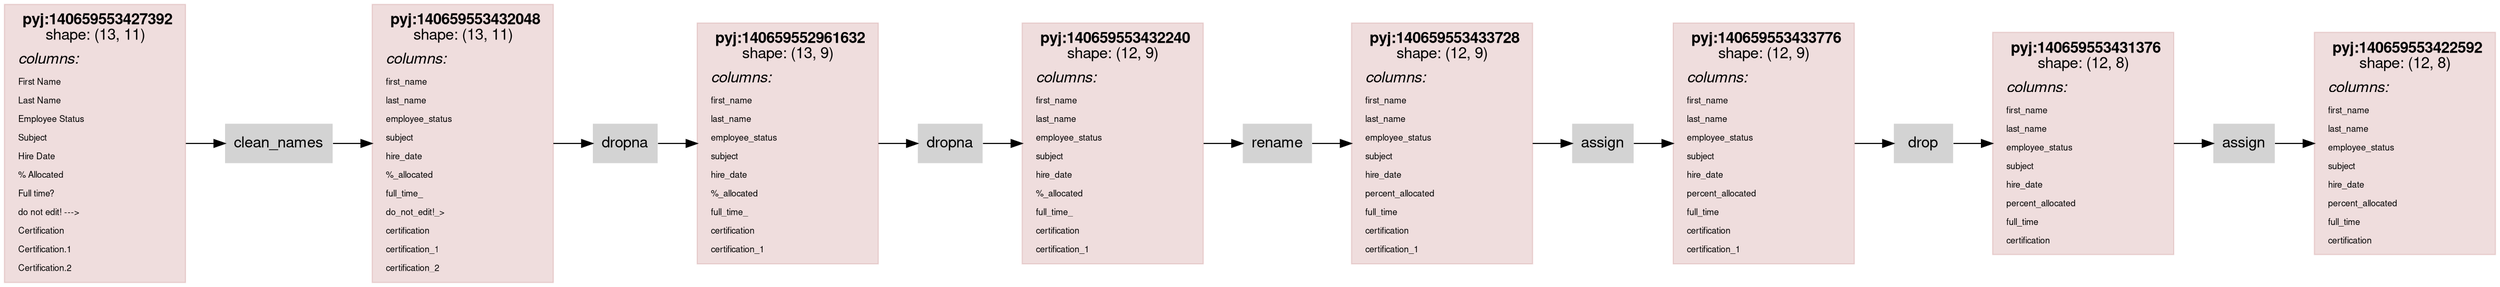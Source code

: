 
    digraph G {
    rankdir = "LR"
    fontname="Helvetica,Arial,sans-serif"
    node [ 
      style=filled
      shape=rect
      pencolor="#00000044" // frames color
      fontname="Helvetica,Arial,sans-serif"
      shape=plaintext
    ]
    edge [fontname="Helvetica,Arial,sans-serif"]    
    
node0_0 [ 
                color="#88000022"
                shape = rect
                label = <<table border="0" cellborder="0" cellspacing="0" cellpadding="4">
                         <tr> <td> <b>pyj:140659553427392</b><br/>shape: (13, 11)</td> </tr>
                         <tr> <td align="left"><i>columns:</i><br align="left"/></td></tr>
                <tr><td align="left"><FONT POINT-SIZE="8px">First Name</FONT></td></tr>
<tr><td align="left"><FONT POINT-SIZE="8px">Last Name</FONT></td></tr>
<tr><td align="left"><FONT POINT-SIZE="8px">Employee Status</FONT></td></tr>
<tr><td align="left"><FONT POINT-SIZE="8px">Subject</FONT></td></tr>
<tr><td align="left"><FONT POINT-SIZE="8px">Hire Date</FONT></td></tr>
<tr><td align="left"><FONT POINT-SIZE="8px">% Allocated</FONT></td></tr>
<tr><td align="left"><FONT POINT-SIZE="8px">Full time?</FONT></td></tr>
<tr><td align="left"><FONT POINT-SIZE="8px">do not edit! ---&gt;</FONT></td></tr>
<tr><td align="left"><FONT POINT-SIZE="8px">Certification</FONT></td></tr>
<tr><td align="left"><FONT POINT-SIZE="8px">Certification.1</FONT></td></tr>
<tr><td align="left"><FONT POINT-SIZE="8px">Certification.2</FONT></td></tr>
                         </table>>
                ];
node0_1 [ 
                color="#88000022"
                shape = rect
                label = <<table border="0" cellborder="0" cellspacing="0" cellpadding="4">
                         <tr> <td> <b>pyj:140659553432048</b><br/>shape: (13, 11)</td> </tr>
                         <tr> <td align="left"><i>columns:</i><br align="left"/></td></tr>
                <tr><td align="left"><FONT POINT-SIZE="8px">first_name</FONT></td></tr>
<tr><td align="left"><FONT POINT-SIZE="8px">last_name</FONT></td></tr>
<tr><td align="left"><FONT POINT-SIZE="8px">employee_status</FONT></td></tr>
<tr><td align="left"><FONT POINT-SIZE="8px">subject</FONT></td></tr>
<tr><td align="left"><FONT POINT-SIZE="8px">hire_date</FONT></td></tr>
<tr><td align="left"><FONT POINT-SIZE="8px">%_allocated</FONT></td></tr>
<tr><td align="left"><FONT POINT-SIZE="8px">full_time_</FONT></td></tr>
<tr><td align="left"><FONT POINT-SIZE="8px">do_not_edit!_&gt;</FONT></td></tr>
<tr><td align="left"><FONT POINT-SIZE="8px">certification</FONT></td></tr>
<tr><td align="left"><FONT POINT-SIZE="8px">certification_1</FONT></td></tr>
<tr><td align="left"><FONT POINT-SIZE="8px">certification_2</FONT></td></tr>
                         </table>>
                ];
node0_2 [ 
                color="#88000022"
                shape = rect
                label = <<table border="0" cellborder="0" cellspacing="0" cellpadding="4">
                         <tr> <td> <b>pyj:140659552961632</b><br/>shape: (13, 9)</td> </tr>
                         <tr> <td align="left"><i>columns:</i><br align="left"/></td></tr>
                <tr><td align="left"><FONT POINT-SIZE="8px">first_name</FONT></td></tr>
<tr><td align="left"><FONT POINT-SIZE="8px">last_name</FONT></td></tr>
<tr><td align="left"><FONT POINT-SIZE="8px">employee_status</FONT></td></tr>
<tr><td align="left"><FONT POINT-SIZE="8px">subject</FONT></td></tr>
<tr><td align="left"><FONT POINT-SIZE="8px">hire_date</FONT></td></tr>
<tr><td align="left"><FONT POINT-SIZE="8px">%_allocated</FONT></td></tr>
<tr><td align="left"><FONT POINT-SIZE="8px">full_time_</FONT></td></tr>
<tr><td align="left"><FONT POINT-SIZE="8px">certification</FONT></td></tr>
<tr><td align="left"><FONT POINT-SIZE="8px">certification_1</FONT></td></tr>
                         </table>>
                ];
node0_3 [ 
                color="#88000022"
                shape = rect
                label = <<table border="0" cellborder="0" cellspacing="0" cellpadding="4">
                         <tr> <td> <b>pyj:140659553432240</b><br/>shape: (12, 9)</td> </tr>
                         <tr> <td align="left"><i>columns:</i><br align="left"/></td></tr>
                <tr><td align="left"><FONT POINT-SIZE="8px">first_name</FONT></td></tr>
<tr><td align="left"><FONT POINT-SIZE="8px">last_name</FONT></td></tr>
<tr><td align="left"><FONT POINT-SIZE="8px">employee_status</FONT></td></tr>
<tr><td align="left"><FONT POINT-SIZE="8px">subject</FONT></td></tr>
<tr><td align="left"><FONT POINT-SIZE="8px">hire_date</FONT></td></tr>
<tr><td align="left"><FONT POINT-SIZE="8px">%_allocated</FONT></td></tr>
<tr><td align="left"><FONT POINT-SIZE="8px">full_time_</FONT></td></tr>
<tr><td align="left"><FONT POINT-SIZE="8px">certification</FONT></td></tr>
<tr><td align="left"><FONT POINT-SIZE="8px">certification_1</FONT></td></tr>
                         </table>>
                ];
node0_4 [ 
                color="#88000022"
                shape = rect
                label = <<table border="0" cellborder="0" cellspacing="0" cellpadding="4">
                         <tr> <td> <b>pyj:140659553433728</b><br/>shape: (12, 9)</td> </tr>
                         <tr> <td align="left"><i>columns:</i><br align="left"/></td></tr>
                <tr><td align="left"><FONT POINT-SIZE="8px">first_name</FONT></td></tr>
<tr><td align="left"><FONT POINT-SIZE="8px">last_name</FONT></td></tr>
<tr><td align="left"><FONT POINT-SIZE="8px">employee_status</FONT></td></tr>
<tr><td align="left"><FONT POINT-SIZE="8px">subject</FONT></td></tr>
<tr><td align="left"><FONT POINT-SIZE="8px">hire_date</FONT></td></tr>
<tr><td align="left"><FONT POINT-SIZE="8px">percent_allocated</FONT></td></tr>
<tr><td align="left"><FONT POINT-SIZE="8px">full_time</FONT></td></tr>
<tr><td align="left"><FONT POINT-SIZE="8px">certification</FONT></td></tr>
<tr><td align="left"><FONT POINT-SIZE="8px">certification_1</FONT></td></tr>
                         </table>>
                ];
node0_5 [ 
                color="#88000022"
                shape = rect
                label = <<table border="0" cellborder="0" cellspacing="0" cellpadding="4">
                         <tr> <td> <b>pyj:140659553433776</b><br/>shape: (12, 9)</td> </tr>
                         <tr> <td align="left"><i>columns:</i><br align="left"/></td></tr>
                <tr><td align="left"><FONT POINT-SIZE="8px">first_name</FONT></td></tr>
<tr><td align="left"><FONT POINT-SIZE="8px">last_name</FONT></td></tr>
<tr><td align="left"><FONT POINT-SIZE="8px">employee_status</FONT></td></tr>
<tr><td align="left"><FONT POINT-SIZE="8px">subject</FONT></td></tr>
<tr><td align="left"><FONT POINT-SIZE="8px">hire_date</FONT></td></tr>
<tr><td align="left"><FONT POINT-SIZE="8px">percent_allocated</FONT></td></tr>
<tr><td align="left"><FONT POINT-SIZE="8px">full_time</FONT></td></tr>
<tr><td align="left"><FONT POINT-SIZE="8px">certification</FONT></td></tr>
<tr><td align="left"><FONT POINT-SIZE="8px">certification_1</FONT></td></tr>
                         </table>>
                ];
node0_6 [ 
                color="#88000022"
                shape = rect
                label = <<table border="0" cellborder="0" cellspacing="0" cellpadding="4">
                         <tr> <td> <b>pyj:140659553431376</b><br/>shape: (12, 8)</td> </tr>
                         <tr> <td align="left"><i>columns:</i><br align="left"/></td></tr>
                <tr><td align="left"><FONT POINT-SIZE="8px">first_name</FONT></td></tr>
<tr><td align="left"><FONT POINT-SIZE="8px">last_name</FONT></td></tr>
<tr><td align="left"><FONT POINT-SIZE="8px">employee_status</FONT></td></tr>
<tr><td align="left"><FONT POINT-SIZE="8px">subject</FONT></td></tr>
<tr><td align="left"><FONT POINT-SIZE="8px">hire_date</FONT></td></tr>
<tr><td align="left"><FONT POINT-SIZE="8px">percent_allocated</FONT></td></tr>
<tr><td align="left"><FONT POINT-SIZE="8px">full_time</FONT></td></tr>
<tr><td align="left"><FONT POINT-SIZE="8px">certification</FONT></td></tr>
                         </table>>
                ];
node0_7 [ 
                color="#88000022"
                shape = rect
                label = <<table border="0" cellborder="0" cellspacing="0" cellpadding="4">
                         <tr> <td> <b>pyj:140659553422592</b><br/>shape: (12, 8)</td> </tr>
                         <tr> <td align="left"><i>columns:</i><br align="left"/></td></tr>
                <tr><td align="left"><FONT POINT-SIZE="8px">first_name</FONT></td></tr>
<tr><td align="left"><FONT POINT-SIZE="8px">last_name</FONT></td></tr>
<tr><td align="left"><FONT POINT-SIZE="8px">employee_status</FONT></td></tr>
<tr><td align="left"><FONT POINT-SIZE="8px">subject</FONT></td></tr>
<tr><td align="left"><FONT POINT-SIZE="8px">hire_date</FONT></td></tr>
<tr><td align="left"><FONT POINT-SIZE="8px">percent_allocated</FONT></td></tr>
<tr><td align="left"><FONT POINT-SIZE="8px">full_time</FONT></td></tr>
<tr><td align="left"><FONT POINT-SIZE="8px">certification</FONT></td></tr>
                         </table>>
                ];
node0_8 [ label = "clean_names" ];
node0_9 [ label = "dropna" ];
node0_10 [ label = "dropna" ];
node0_11 [ label = "rename" ];
node0_12 [ label = "assign" ];
node0_13 [ label = "drop" ];
node0_14 [ label = "assign" ];
node0_0 -> node0_8;
node0_1 -> node0_9;
node0_2 -> node0_10;
node0_3 -> node0_11;
node0_4 -> node0_12;
node0_5 -> node0_13;
node0_6 -> node0_14;
node0_8 -> node0_1;
node0_9 -> node0_2;
node0_10 -> node0_3;
node0_11 -> node0_4;
node0_12 -> node0_5;
node0_13 -> node0_6;
node0_14 -> node0_7;
}
